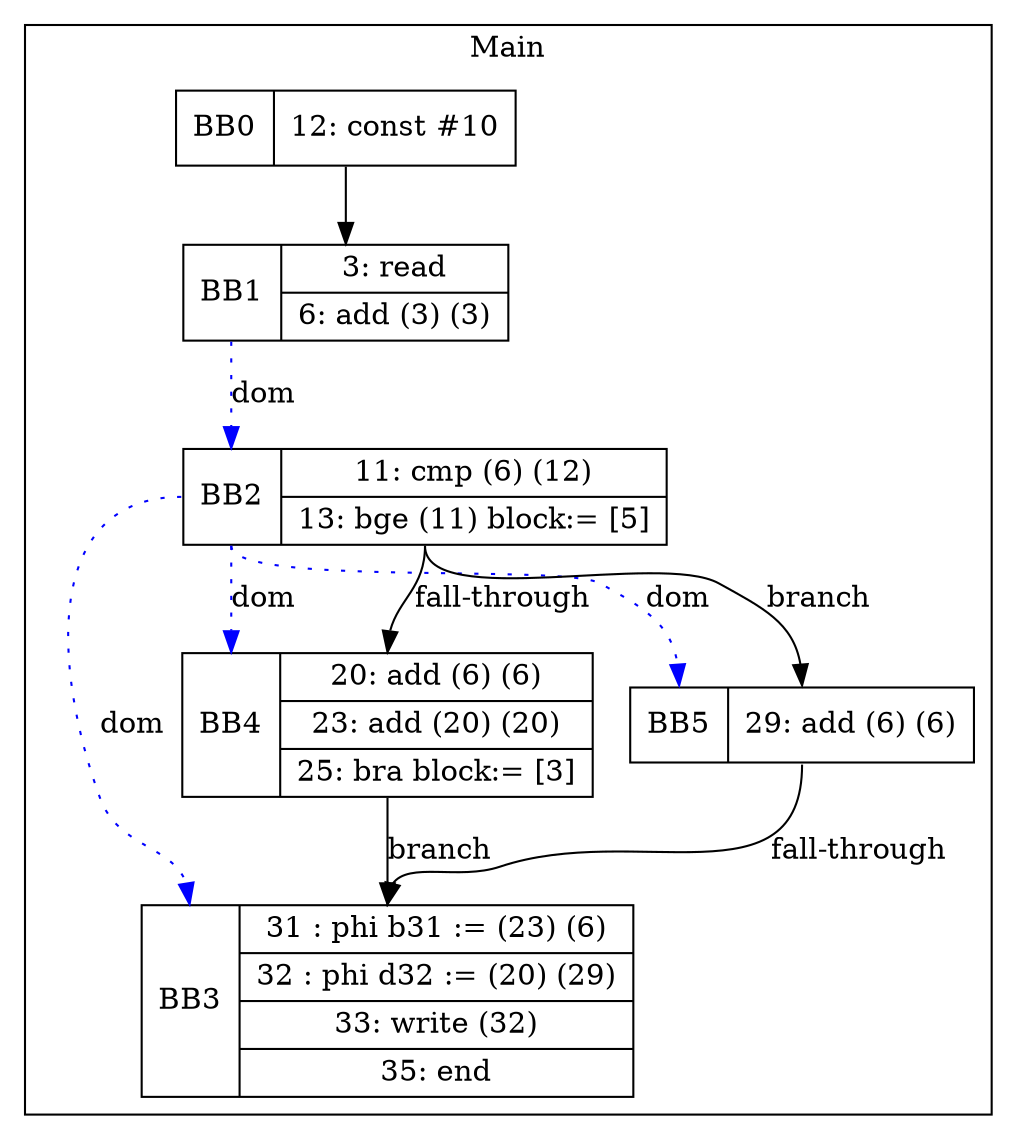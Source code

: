 digraph G {
node [shape=record];
subgraph cluster_main{
label = "Main";
BB0 [shape=record, label="<b>BB0|{12: const #10}"];
BB1 [shape=record, label="<b>BB1|{3: read|6: add (3) (3)}"];
BB2 [shape=record, label="<b>BB2|{11: cmp (6) (12)|13: bge (11) block:= [5]}"];
BB3 [shape=record, label="<b>BB3|{31 : phi b31 := (23) (6)|32 : phi d32 := (20) (29)|33: write (32)|35: end}"];
BB4 [shape=record, label="<b>BB4|{20: add (6) (6)|23: add (20) (20)|25: bra block:= [3]}"];
BB5 [shape=record, label="<b>BB5|{29: add (6) (6)}"];
}
BB0:s -> BB1:n ;
BB2:b -> BB3:b [color=blue, style=dotted, label="dom"];
BB2:b -> BB4:b [color=blue, style=dotted, label="dom"];
BB1:b -> BB2:b [color=blue, style=dotted, label="dom"];
BB2:b -> BB5:b [color=blue, style=dotted, label="dom"];
BB2:s -> BB5:n [label="branch"];
BB4:s -> BB3:n [label="branch"];
BB5:s -> BB3:n [label="fall-through"];
BB2:s -> BB4:n [label="fall-through"];
}
